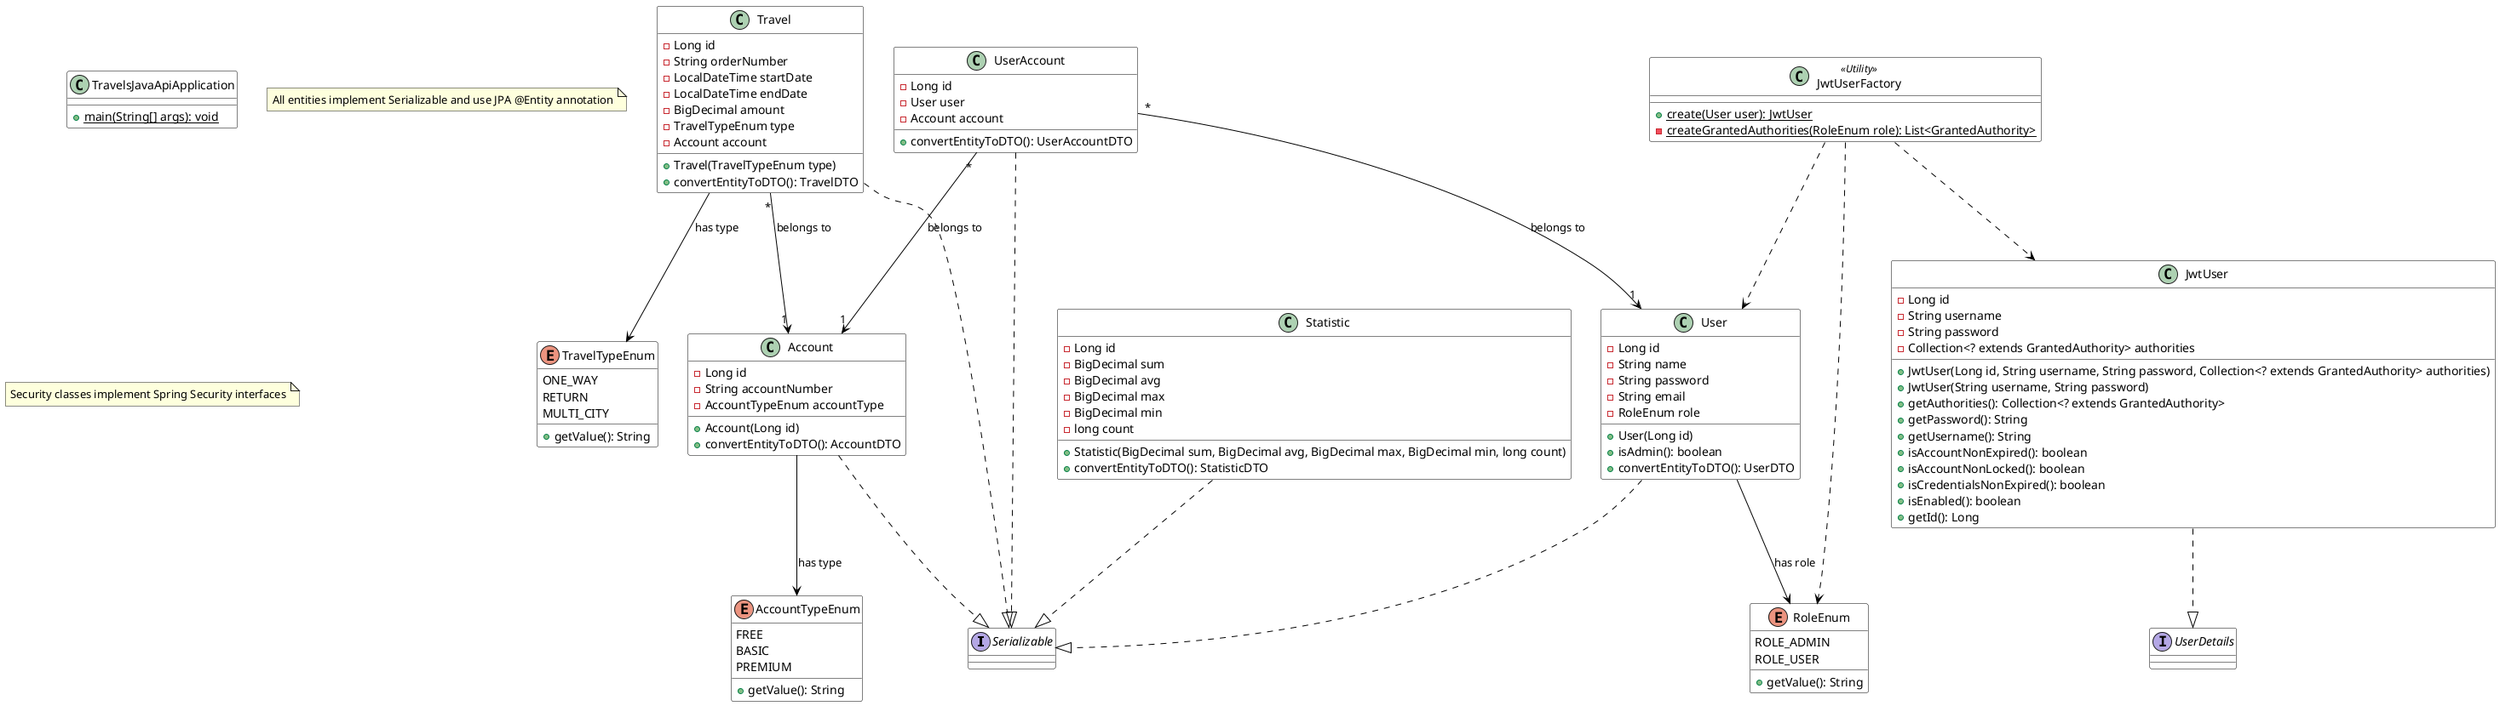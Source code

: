 @startuml

/' スタイル設定 '/
skinparam class {
    BackgroundColor White
    ArrowColor Black
    BorderColor Black
}

interface Serializable
interface UserDetails

/' エンティティクラス '/
class Account {
    -Long id
    -String accountNumber
    -AccountTypeEnum accountType
    +Account(Long id)
    +convertEntityToDTO(): AccountDTO
}

class Travel {
    -Long id
    -String orderNumber
    -LocalDateTime startDate
    -LocalDateTime endDate
    -BigDecimal amount
    -TravelTypeEnum type
    -Account account
    +Travel(TravelTypeEnum type)
    +convertEntityToDTO(): TravelDTO
}

class User {
    -Long id
    -String name
    -String password
    -String email
    -RoleEnum role
    +User(Long id)
    +isAdmin(): boolean
    +convertEntityToDTO(): UserDTO
}

class UserAccount {
    -Long id
    -User user
    -Account account
    +convertEntityToDTO(): UserAccountDTO
}

class Statistic {
    -Long id
    -BigDecimal sum
    -BigDecimal avg
    -BigDecimal max
    -BigDecimal min
    -long count
    +Statistic(BigDecimal sum, BigDecimal avg, BigDecimal max, BigDecimal min, long count)
    +convertEntityToDTO(): StatisticDTO
}

/' セキュリティクラス '/
class JwtUser {
    -Long id
    -String username
    -String password
    -Collection<? extends GrantedAuthority> authorities
    +JwtUser(Long id, String username, String password, Collection<? extends GrantedAuthority> authorities)
    +JwtUser(String username, String password)
    +getAuthorities(): Collection<? extends GrantedAuthority>
    +getPassword(): String
    +getUsername(): String
    +isAccountNonExpired(): boolean
    +isAccountNonLocked(): boolean
    +isCredentialsNonExpired(): boolean
    +isEnabled(): boolean
    +getId(): Long
}

class JwtUserFactory <<Utility>> {
    +{static} create(User user): JwtUser
    -{static} createGrantedAuthorities(RoleEnum role): List<GrantedAuthority>
}

/' 列挙型 '/
enum AccountTypeEnum {
    FREE
    BASIC
    PREMIUM
    +getValue(): String
}

enum RoleEnum {
    ROLE_ADMIN
    ROLE_USER
    +getValue(): String
}

enum TravelTypeEnum {
    ONE_WAY
    RETURN
    MULTI_CITY
    +getValue(): String
}

/' アプリケーションクラス '/
class TravelsJavaApiApplication {
    +{static} main(String[] args): void
}

/' 関係の定義 '/
Account ..|> Serializable
Travel ..|> Serializable
User ..|> Serializable
UserAccount ..|> Serializable
Statistic ..|> Serializable

JwtUser ..|> UserDetails
JwtUserFactory ..> User
JwtUserFactory ..> JwtUser
JwtUserFactory ..> RoleEnum

Travel "*" --> "1" Account : belongs to
UserAccount "*" --> "1" User : belongs to
UserAccount "*" --> "1" Account : belongs to

User --> RoleEnum : has role
Account --> AccountTypeEnum : has type
Travel --> TravelTypeEnum : has type

note "All entities implement Serializable and use JPA @Entity annotation" as N1
note "Security classes implement Spring Security interfaces" as N2

@enduml